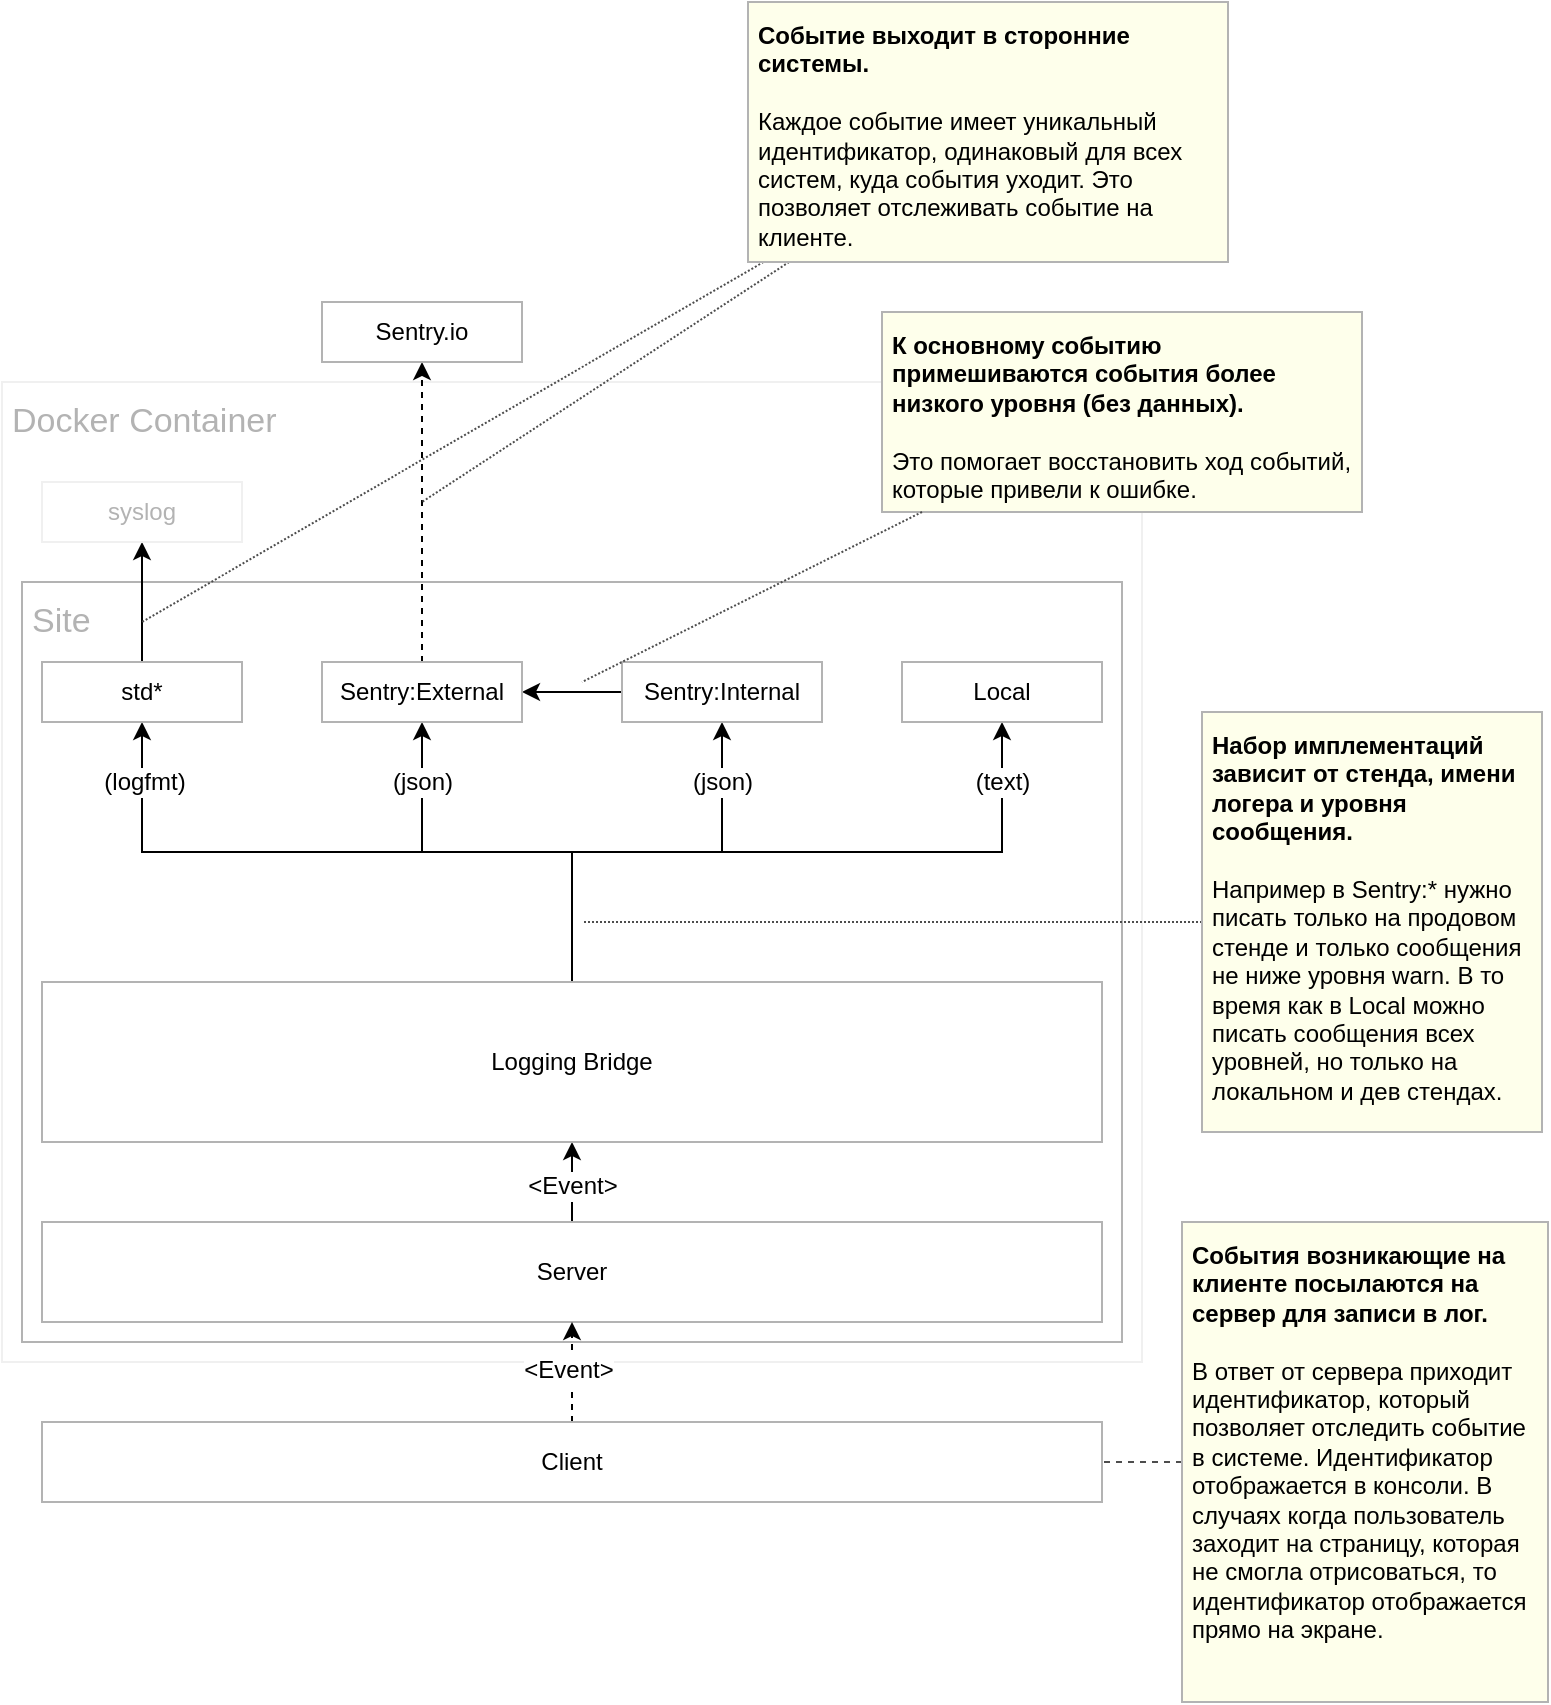 <mxfile version="10.6.6" type="github"><diagram id="plSGRDKo6Dt8ZI3OW87W" name="Page-1"><mxGraphModel dx="1158" dy="775" grid="1" gridSize="10" guides="1" tooltips="1" connect="1" arrows="1" fold="1" page="1" pageScale="1" pageWidth="827" pageHeight="1169" math="0" shadow="0"><root><mxCell id="0"/><mxCell id="1" parent="0"/><mxCell id="GhjLwsjxVcX4-vvsTxXA-20" value="Docker Container" style="rounded=0;whiteSpace=wrap;html=1;strokeColor=#F0F0F0;fontSize=17;fontColor=#B3B3B3;spacing=5;align=left;verticalAlign=top;" vertex="1" parent="1"><mxGeometry x="40" y="240" width="570" height="490" as="geometry"/></mxCell><mxCell id="GhjLwsjxVcX4-vvsTxXA-1" value="Site&lt;div style=&quot;text-align: left ; font-size: 17px&quot;&gt;&lt;/div&gt;" style="rounded=0;whiteSpace=wrap;html=1;strokeColor=#B3B3B3;align=left;verticalAlign=top;fontSize=17;labelBackgroundColor=none;fontColor=#B3B3B3;spacing=5;" vertex="1" parent="1"><mxGeometry x="50" y="340" width="550" height="380" as="geometry"/></mxCell><mxCell id="GhjLwsjxVcX4-vvsTxXA-10" style="edgeStyle=orthogonalEdgeStyle;rounded=0;orthogonalLoop=1;jettySize=auto;html=1;" edge="1" parent="1" source="GhjLwsjxVcX4-vvsTxXA-2" target="GhjLwsjxVcX4-vvsTxXA-8"><mxGeometry relative="1" as="geometry"/></mxCell><mxCell id="GhjLwsjxVcX4-vvsTxXA-27" value="&amp;lt;Event&amp;gt;&lt;br&gt;" style="text;html=1;resizable=0;points=[];align=center;verticalAlign=middle;labelBackgroundColor=#ffffff;" vertex="1" connectable="0" parent="GhjLwsjxVcX4-vvsTxXA-10"><mxGeometry x="-0.067" relative="1" as="geometry"><mxPoint as="offset"/></mxGeometry></mxCell><mxCell id="GhjLwsjxVcX4-vvsTxXA-2" value="Server" style="rounded=0;whiteSpace=wrap;html=1;strokeColor=#B3B3B3;" vertex="1" parent="1"><mxGeometry x="60" y="660" width="530" height="50" as="geometry"/></mxCell><mxCell id="GhjLwsjxVcX4-vvsTxXA-4" style="edgeStyle=orthogonalEdgeStyle;rounded=0;orthogonalLoop=1;jettySize=auto;html=1;entryX=0.5;entryY=1;entryDx=0;entryDy=0;dashed=1;" edge="1" parent="1" source="GhjLwsjxVcX4-vvsTxXA-3" target="GhjLwsjxVcX4-vvsTxXA-2"><mxGeometry relative="1" as="geometry"/></mxCell><mxCell id="GhjLwsjxVcX4-vvsTxXA-5" value="&amp;lt;Event&amp;gt;&lt;br&gt;" style="text;html=1;resizable=0;points=[];align=center;verticalAlign=middle;labelBackgroundColor=#ffffff;" vertex="1" connectable="0" parent="GhjLwsjxVcX4-vvsTxXA-4"><mxGeometry x="0.06" y="2" relative="1" as="geometry"><mxPoint as="offset"/></mxGeometry></mxCell><mxCell id="GhjLwsjxVcX4-vvsTxXA-3" value="Client" style="rounded=0;whiteSpace=wrap;html=1;strokeColor=#B3B3B3;" vertex="1" parent="1"><mxGeometry x="60" y="760" width="530" height="40" as="geometry"/></mxCell><mxCell id="GhjLwsjxVcX4-vvsTxXA-16" style="edgeStyle=orthogonalEdgeStyle;rounded=0;orthogonalLoop=1;jettySize=auto;html=1;entryX=0.5;entryY=1;entryDx=0;entryDy=0;" edge="1" parent="1" source="GhjLwsjxVcX4-vvsTxXA-8" target="GhjLwsjxVcX4-vvsTxXA-11"><mxGeometry relative="1" as="geometry"/></mxCell><mxCell id="GhjLwsjxVcX4-vvsTxXA-28" value="(logfmt)" style="text;html=1;resizable=0;points=[];align=center;verticalAlign=middle;labelBackgroundColor=#ffffff;" vertex="1" connectable="0" parent="GhjLwsjxVcX4-vvsTxXA-16"><mxGeometry x="0.568" y="-1" relative="1" as="geometry"><mxPoint x="-9" y="-34" as="offset"/></mxGeometry></mxCell><mxCell id="GhjLwsjxVcX4-vvsTxXA-17" style="edgeStyle=orthogonalEdgeStyle;rounded=0;orthogonalLoop=1;jettySize=auto;html=1;entryX=0.5;entryY=1;entryDx=0;entryDy=0;" edge="1" parent="1" source="GhjLwsjxVcX4-vvsTxXA-8" target="GhjLwsjxVcX4-vvsTxXA-12"><mxGeometry relative="1" as="geometry"/></mxCell><mxCell id="GhjLwsjxVcX4-vvsTxXA-29" value="(json)" style="text;html=1;resizable=0;points=[];align=center;verticalAlign=middle;labelBackgroundColor=#ffffff;" vertex="1" connectable="0" parent="GhjLwsjxVcX4-vvsTxXA-17"><mxGeometry x="0.493" y="-1" relative="1" as="geometry"><mxPoint x="-1" y="-22" as="offset"/></mxGeometry></mxCell><mxCell id="GhjLwsjxVcX4-vvsTxXA-18" style="edgeStyle=orthogonalEdgeStyle;rounded=0;orthogonalLoop=1;jettySize=auto;html=1;entryX=0.5;entryY=1;entryDx=0;entryDy=0;" edge="1" parent="1" source="GhjLwsjxVcX4-vvsTxXA-8" target="GhjLwsjxVcX4-vvsTxXA-13"><mxGeometry relative="1" as="geometry"/></mxCell><mxCell id="GhjLwsjxVcX4-vvsTxXA-30" value="(json)" style="text;html=1;resizable=0;points=[];align=center;verticalAlign=middle;labelBackgroundColor=#ffffff;" vertex="1" connectable="0" parent="GhjLwsjxVcX4-vvsTxXA-18"><mxGeometry x="0.533" y="3" relative="1" as="geometry"><mxPoint x="3" y="-18" as="offset"/></mxGeometry></mxCell><mxCell id="GhjLwsjxVcX4-vvsTxXA-19" style="edgeStyle=orthogonalEdgeStyle;rounded=0;orthogonalLoop=1;jettySize=auto;html=1;entryX=0.5;entryY=1;entryDx=0;entryDy=0;" edge="1" parent="1" source="GhjLwsjxVcX4-vvsTxXA-8" target="GhjLwsjxVcX4-vvsTxXA-14"><mxGeometry relative="1" as="geometry"/></mxCell><mxCell id="GhjLwsjxVcX4-vvsTxXA-31" value="(text)" style="text;html=1;resizable=0;points=[];align=center;verticalAlign=middle;labelBackgroundColor=#ffffff;" vertex="1" connectable="0" parent="GhjLwsjxVcX4-vvsTxXA-19"><mxGeometry x="0.7" y="-2" relative="1" as="geometry"><mxPoint x="-2" y="-22" as="offset"/></mxGeometry></mxCell><mxCell id="GhjLwsjxVcX4-vvsTxXA-8" value="Logging Bridge&lt;br&gt;" style="rounded=0;whiteSpace=wrap;html=1;strokeColor=#B3B3B3;" vertex="1" parent="1"><mxGeometry x="60" y="540" width="530" height="80" as="geometry"/></mxCell><mxCell id="GhjLwsjxVcX4-vvsTxXA-22" style="edgeStyle=orthogonalEdgeStyle;rounded=0;orthogonalLoop=1;jettySize=auto;html=1;exitX=0.5;exitY=0;exitDx=0;exitDy=0;" edge="1" parent="1" source="GhjLwsjxVcX4-vvsTxXA-11" target="GhjLwsjxVcX4-vvsTxXA-21"><mxGeometry relative="1" as="geometry"/></mxCell><mxCell id="GhjLwsjxVcX4-vvsTxXA-11" value="std*&lt;br&gt;" style="rounded=0;whiteSpace=wrap;html=1;strokeColor=#B3B3B3;" vertex="1" parent="1"><mxGeometry x="60" y="380" width="100" height="30" as="geometry"/></mxCell><mxCell id="GhjLwsjxVcX4-vvsTxXA-26" style="edgeStyle=orthogonalEdgeStyle;rounded=0;orthogonalLoop=1;jettySize=auto;html=1;entryX=0.5;entryY=1;entryDx=0;entryDy=0;dashed=1;" edge="1" parent="1" source="GhjLwsjxVcX4-vvsTxXA-12" target="GhjLwsjxVcX4-vvsTxXA-25"><mxGeometry relative="1" as="geometry"/></mxCell><mxCell id="GhjLwsjxVcX4-vvsTxXA-23" style="edgeStyle=orthogonalEdgeStyle;rounded=0;orthogonalLoop=1;jettySize=auto;html=1;entryX=1;entryY=0.5;entryDx=0;entryDy=0;" edge="1" parent="1" source="GhjLwsjxVcX4-vvsTxXA-13" target="GhjLwsjxVcX4-vvsTxXA-12"><mxGeometry relative="1" as="geometry"/></mxCell><mxCell id="GhjLwsjxVcX4-vvsTxXA-13" value="Sentry:Internal&lt;br&gt;" style="rounded=0;whiteSpace=wrap;html=1;strokeColor=#B3B3B3;" vertex="1" parent="1"><mxGeometry x="350" y="380" width="100" height="30" as="geometry"/></mxCell><mxCell id="GhjLwsjxVcX4-vvsTxXA-14" value="Local&lt;br&gt;" style="rounded=0;whiteSpace=wrap;html=1;strokeColor=#B3B3B3;" vertex="1" parent="1"><mxGeometry x="490" y="380" width="100" height="30" as="geometry"/></mxCell><mxCell id="GhjLwsjxVcX4-vvsTxXA-21" value="syslog" style="rounded=0;whiteSpace=wrap;html=1;strokeColor=#F0F0F0;fontColor=#B3B3B3;" vertex="1" parent="1"><mxGeometry x="60" y="290" width="100" height="30" as="geometry"/></mxCell><mxCell id="GhjLwsjxVcX4-vvsTxXA-25" value="Sentry.io&lt;br&gt;" style="rounded=0;whiteSpace=wrap;html=1;strokeColor=#B3B3B3;" vertex="1" parent="1"><mxGeometry x="200" y="200" width="100" height="30" as="geometry"/></mxCell><mxCell id="GhjLwsjxVcX4-vvsTxXA-12" value="&lt;span&gt;Sentry:External&lt;/span&gt;" style="rounded=0;whiteSpace=wrap;html=1;strokeColor=#B3B3B3;" vertex="1" parent="1"><mxGeometry x="200" y="380" width="100" height="30" as="geometry"/></mxCell><mxCell id="GhjLwsjxVcX4-vvsTxXA-51" value="&lt;b&gt;К основному событию примешиваются события более низкого уровня (без данных).&lt;/b&gt;&lt;br&gt;&lt;br&gt;Это помогает восстановить ход событий, которые привели к ошибке.&lt;br&gt;" style="text;html=1;strokeColor=#B3B3B3;fillColor=#FEFFEB;align=left;verticalAlign=top;whiteSpace=wrap;rounded=0;spacing=5;" vertex="1" parent="1"><mxGeometry x="480" y="205" width="240" height="100" as="geometry"/></mxCell><mxCell id="GhjLwsjxVcX4-vvsTxXA-52" style="edgeStyle=none;rounded=0;orthogonalLoop=1;jettySize=auto;html=1;endArrow=none;endFill=0;fontColor=#B3B3B3;dashed=1;strokeColor=#4D4D4D;dashPattern=1 1;" edge="1" parent="1" source="GhjLwsjxVcX4-vvsTxXA-51"><mxGeometry relative="1" as="geometry"><mxPoint x="330" y="390" as="targetPoint"/><mxPoint x="443.568" y="190" as="sourcePoint"/></mxGeometry></mxCell><mxCell id="GhjLwsjxVcX4-vvsTxXA-32" value="Libs" parent="0" visible="0"/><mxCell id="GhjLwsjxVcX4-vvsTxXA-34" style="rounded=0;orthogonalLoop=1;jettySize=auto;html=1;endArrow=none;endFill=0;" edge="1" parent="GhjLwsjxVcX4-vvsTxXA-32" source="GhjLwsjxVcX4-vvsTxXA-33" target="GhjLwsjxVcX4-vvsTxXA-12"><mxGeometry relative="1" as="geometry"><mxPoint x="840" y="230" as="targetPoint"/></mxGeometry></mxCell><mxCell id="GhjLwsjxVcX4-vvsTxXA-33" value="@sentry/node" style="text;html=1;strokeColor=none;fillColor=none;align=center;verticalAlign=middle;whiteSpace=wrap;rounded=0;fontStyle=1" vertex="1" parent="GhjLwsjxVcX4-vvsTxXA-32"><mxGeometry x="440" y="300" width="90" height="20" as="geometry"/></mxCell><mxCell id="GhjLwsjxVcX4-vvsTxXA-36" style="edgeStyle=none;rounded=0;orthogonalLoop=1;jettySize=auto;html=1;endArrow=none;endFill=0;" edge="1" parent="GhjLwsjxVcX4-vvsTxXA-32" source="GhjLwsjxVcX4-vvsTxXA-35" target="GhjLwsjxVcX4-vvsTxXA-14"><mxGeometry relative="1" as="geometry"/></mxCell><mxCell id="GhjLwsjxVcX4-vvsTxXA-35" value="debug" style="text;html=1;strokeColor=none;fillColor=none;align=center;verticalAlign=middle;whiteSpace=wrap;rounded=0;fontStyle=1" vertex="1" parent="GhjLwsjxVcX4-vvsTxXA-32"><mxGeometry x="670" y="320" width="90" height="20" as="geometry"/></mxCell><mxCell id="GhjLwsjxVcX4-vvsTxXA-38" style="edgeStyle=none;rounded=0;orthogonalLoop=1;jettySize=auto;html=1;endArrow=none;endFill=0;" edge="1" parent="GhjLwsjxVcX4-vvsTxXA-32" source="GhjLwsjxVcX4-vvsTxXA-37" target="GhjLwsjxVcX4-vvsTxXA-11"><mxGeometry relative="1" as="geometry"/></mxCell><mxCell id="GhjLwsjxVcX4-vvsTxXA-37" value="logfmt" style="text;html=1;strokeColor=none;fillColor=none;align=center;verticalAlign=middle;whiteSpace=wrap;rounded=0;fontStyle=1" vertex="1" parent="GhjLwsjxVcX4-vvsTxXA-32"><mxGeometry x="10" y="490" width="90" height="20" as="geometry"/></mxCell><mxCell id="GhjLwsjxVcX4-vvsTxXA-39" value="Comments" parent="0"/><mxCell id="GhjLwsjxVcX4-vvsTxXA-41" style="edgeStyle=none;rounded=0;orthogonalLoop=1;jettySize=auto;html=1;endArrow=none;endFill=0;dashed=1;strokeColor=#4D4D4D;dashPattern=1 1;" edge="1" parent="GhjLwsjxVcX4-vvsTxXA-39" source="GhjLwsjxVcX4-vvsTxXA-40"><mxGeometry relative="1" as="geometry"><mxPoint x="330" y="510" as="targetPoint"/></mxGeometry></mxCell><mxCell id="GhjLwsjxVcX4-vvsTxXA-40" value="&lt;b&gt;Набор имплементаций зависит от стенда, имени логера и уровня сообщения.&lt;/b&gt;&lt;br&gt;&lt;br&gt;Например в&amp;nbsp;Sentry:* нужно писать только на продовом стенде и только сообщения не ниже уровня&amp;nbsp;warn. В то время как в Local можно писать сообщения всех уровней, но только на локальном и дев стендах.&lt;br&gt;" style="text;html=1;strokeColor=#B3B3B3;fillColor=#FEFFEB;align=left;verticalAlign=top;whiteSpace=wrap;rounded=0;spacing=5;" vertex="1" parent="GhjLwsjxVcX4-vvsTxXA-39"><mxGeometry x="640" y="405" width="170" height="210" as="geometry"/></mxCell><mxCell id="GhjLwsjxVcX4-vvsTxXA-43" style="edgeStyle=none;rounded=0;orthogonalLoop=1;jettySize=auto;html=1;endArrow=none;endFill=0;fontColor=#B3B3B3;dashed=1;strokeColor=#4D4D4D;" edge="1" parent="GhjLwsjxVcX4-vvsTxXA-39" source="GhjLwsjxVcX4-vvsTxXA-42" target="GhjLwsjxVcX4-vvsTxXA-3"><mxGeometry relative="1" as="geometry"/></mxCell><mxCell id="GhjLwsjxVcX4-vvsTxXA-42" value="&lt;b&gt;События возникающие на клиенте посылаются на сервер для записи в лог.&lt;/b&gt;&lt;br&gt;&lt;br&gt;В ответ от сервера приходит идентификатор, который позволяет отследить событие в системе. Идентификатор отображается в консоли. В случаях когда пользователь заходит на страницу, которая не смогла отрисоваться, то идентификатор отображается прямо на экране.&lt;br&gt;" style="text;html=1;strokeColor=#B3B3B3;fillColor=#FEFFEB;align=left;verticalAlign=top;whiteSpace=wrap;rounded=0;spacing=5;" vertex="1" parent="GhjLwsjxVcX4-vvsTxXA-39"><mxGeometry x="630" y="660" width="183" height="240" as="geometry"/></mxCell><mxCell id="GhjLwsjxVcX4-vvsTxXA-45" style="edgeStyle=none;rounded=0;orthogonalLoop=1;jettySize=auto;html=1;endArrow=none;endFill=0;fontColor=#B3B3B3;dashed=1;strokeColor=#4D4D4D;dashPattern=1 1;" edge="1" parent="GhjLwsjxVcX4-vvsTxXA-39" source="GhjLwsjxVcX4-vvsTxXA-44"><mxGeometry relative="1" as="geometry"><mxPoint x="250" y="300" as="targetPoint"/></mxGeometry></mxCell><mxCell id="GhjLwsjxVcX4-vvsTxXA-46" style="edgeStyle=none;rounded=0;orthogonalLoop=1;jettySize=auto;html=1;endArrow=none;endFill=0;fontColor=#B3B3B3;dashed=1;strokeColor=#4D4D4D;dashPattern=1 1;" edge="1" parent="GhjLwsjxVcX4-vvsTxXA-39" source="GhjLwsjxVcX4-vvsTxXA-44"><mxGeometry relative="1" as="geometry"><mxPoint x="110" y="360" as="targetPoint"/></mxGeometry></mxCell><mxCell id="GhjLwsjxVcX4-vvsTxXA-44" value="&lt;b&gt;Событие выходит в сторонние системы.&lt;/b&gt;&lt;br&gt;&lt;br&gt;Каждое событие имеет уникальный идентификатор, одинаковый для всех систем, куда события уходит. Это позволяет отслеживать событие на клиенте.&lt;br&gt;" style="text;html=1;strokeColor=#B3B3B3;fillColor=#FEFFEB;align=left;verticalAlign=top;whiteSpace=wrap;rounded=0;spacing=5;" vertex="1" parent="GhjLwsjxVcX4-vvsTxXA-39"><mxGeometry x="413" y="50" width="240" height="130" as="geometry"/></mxCell></root></mxGraphModel></diagram></mxfile>